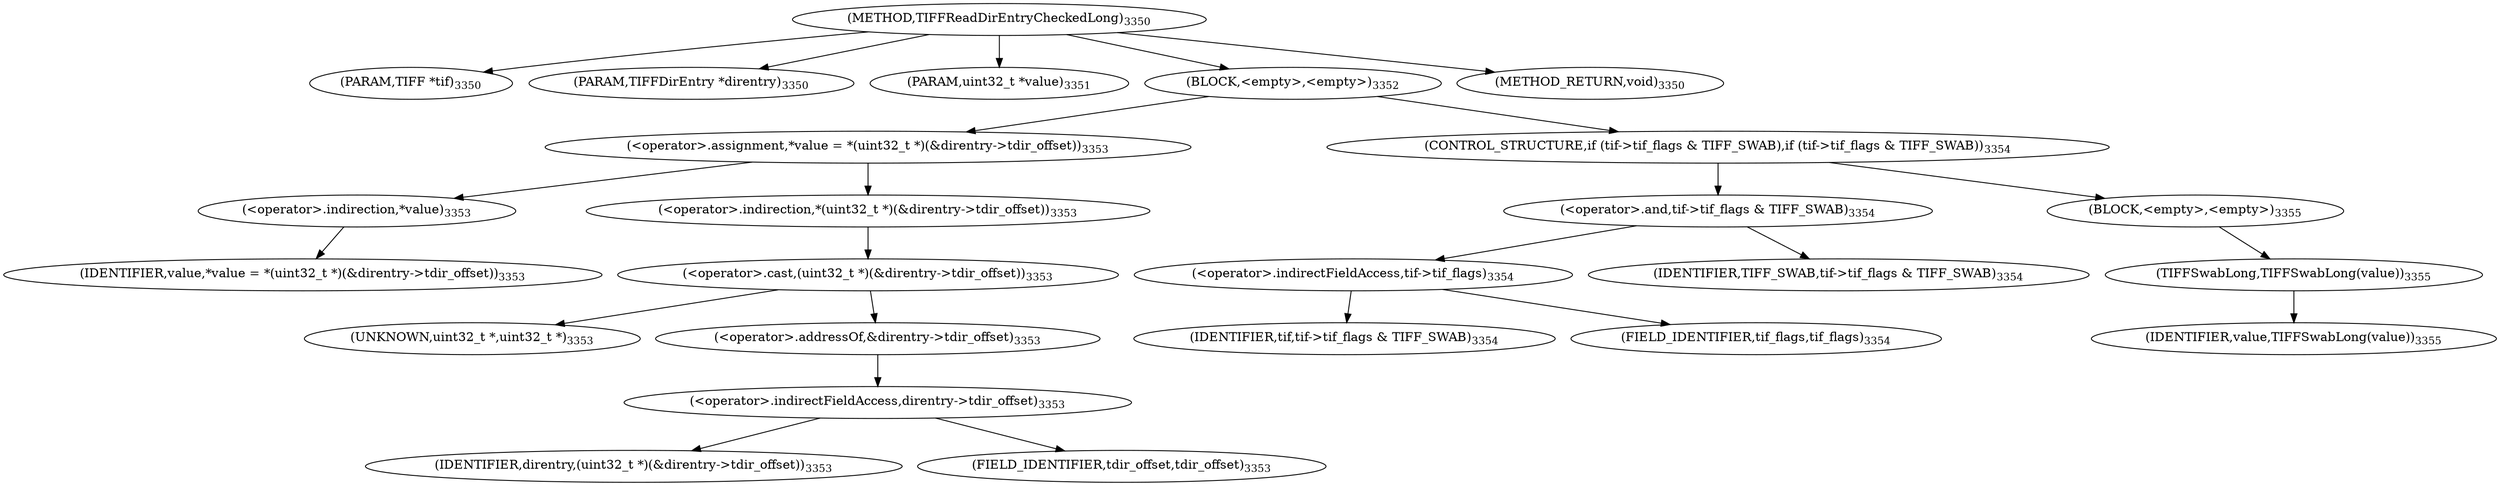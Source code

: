 digraph "TIFFReadDirEntryCheckedLong" {  
"86708" [label = <(METHOD,TIFFReadDirEntryCheckedLong)<SUB>3350</SUB>> ]
"86709" [label = <(PARAM,TIFF *tif)<SUB>3350</SUB>> ]
"86710" [label = <(PARAM,TIFFDirEntry *direntry)<SUB>3350</SUB>> ]
"86711" [label = <(PARAM,uint32_t *value)<SUB>3351</SUB>> ]
"86712" [label = <(BLOCK,&lt;empty&gt;,&lt;empty&gt;)<SUB>3352</SUB>> ]
"86713" [label = <(&lt;operator&gt;.assignment,*value = *(uint32_t *)(&amp;direntry-&gt;tdir_offset))<SUB>3353</SUB>> ]
"86714" [label = <(&lt;operator&gt;.indirection,*value)<SUB>3353</SUB>> ]
"86715" [label = <(IDENTIFIER,value,*value = *(uint32_t *)(&amp;direntry-&gt;tdir_offset))<SUB>3353</SUB>> ]
"86716" [label = <(&lt;operator&gt;.indirection,*(uint32_t *)(&amp;direntry-&gt;tdir_offset))<SUB>3353</SUB>> ]
"86717" [label = <(&lt;operator&gt;.cast,(uint32_t *)(&amp;direntry-&gt;tdir_offset))<SUB>3353</SUB>> ]
"86718" [label = <(UNKNOWN,uint32_t *,uint32_t *)<SUB>3353</SUB>> ]
"86719" [label = <(&lt;operator&gt;.addressOf,&amp;direntry-&gt;tdir_offset)<SUB>3353</SUB>> ]
"86720" [label = <(&lt;operator&gt;.indirectFieldAccess,direntry-&gt;tdir_offset)<SUB>3353</SUB>> ]
"86721" [label = <(IDENTIFIER,direntry,(uint32_t *)(&amp;direntry-&gt;tdir_offset))<SUB>3353</SUB>> ]
"86722" [label = <(FIELD_IDENTIFIER,tdir_offset,tdir_offset)<SUB>3353</SUB>> ]
"86723" [label = <(CONTROL_STRUCTURE,if (tif-&gt;tif_flags &amp; TIFF_SWAB),if (tif-&gt;tif_flags &amp; TIFF_SWAB))<SUB>3354</SUB>> ]
"86724" [label = <(&lt;operator&gt;.and,tif-&gt;tif_flags &amp; TIFF_SWAB)<SUB>3354</SUB>> ]
"86725" [label = <(&lt;operator&gt;.indirectFieldAccess,tif-&gt;tif_flags)<SUB>3354</SUB>> ]
"86726" [label = <(IDENTIFIER,tif,tif-&gt;tif_flags &amp; TIFF_SWAB)<SUB>3354</SUB>> ]
"86727" [label = <(FIELD_IDENTIFIER,tif_flags,tif_flags)<SUB>3354</SUB>> ]
"86728" [label = <(IDENTIFIER,TIFF_SWAB,tif-&gt;tif_flags &amp; TIFF_SWAB)<SUB>3354</SUB>> ]
"86729" [label = <(BLOCK,&lt;empty&gt;,&lt;empty&gt;)<SUB>3355</SUB>> ]
"86730" [label = <(TIFFSwabLong,TIFFSwabLong(value))<SUB>3355</SUB>> ]
"86731" [label = <(IDENTIFIER,value,TIFFSwabLong(value))<SUB>3355</SUB>> ]
"86732" [label = <(METHOD_RETURN,void)<SUB>3350</SUB>> ]
  "86708" -> "86709" 
  "86708" -> "86710" 
  "86708" -> "86711" 
  "86708" -> "86712" 
  "86708" -> "86732" 
  "86712" -> "86713" 
  "86712" -> "86723" 
  "86713" -> "86714" 
  "86713" -> "86716" 
  "86714" -> "86715" 
  "86716" -> "86717" 
  "86717" -> "86718" 
  "86717" -> "86719" 
  "86719" -> "86720" 
  "86720" -> "86721" 
  "86720" -> "86722" 
  "86723" -> "86724" 
  "86723" -> "86729" 
  "86724" -> "86725" 
  "86724" -> "86728" 
  "86725" -> "86726" 
  "86725" -> "86727" 
  "86729" -> "86730" 
  "86730" -> "86731" 
}
